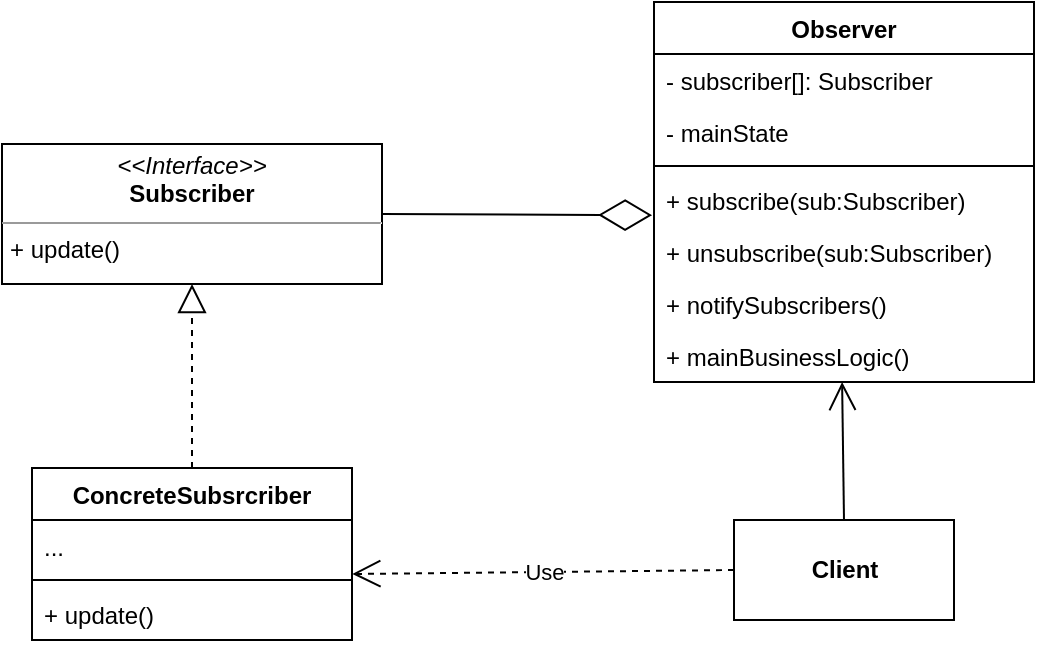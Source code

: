 <mxfile version="20.5.1" type="github">
  <diagram id="1H10OUsN5PXFqD8tMpOQ" name="第 1 页">
    <mxGraphModel dx="1550" dy="859" grid="1" gridSize="10" guides="1" tooltips="1" connect="1" arrows="1" fold="1" page="1" pageScale="1" pageWidth="827" pageHeight="1169" math="0" shadow="0">
      <root>
        <mxCell id="0" />
        <mxCell id="1" parent="0" />
        <mxCell id="m__BaVQpfBo_4JPxNUXP-1" value="Observer" style="swimlane;fontStyle=1;align=center;verticalAlign=top;childLayout=stackLayout;horizontal=1;startSize=26;horizontalStack=0;resizeParent=1;resizeParentMax=0;resizeLast=0;collapsible=1;marginBottom=0;" vertex="1" parent="1">
          <mxGeometry x="456" y="200" width="190" height="190" as="geometry" />
        </mxCell>
        <mxCell id="m__BaVQpfBo_4JPxNUXP-2" value="- subscriber[]: Subscriber" style="text;strokeColor=none;fillColor=none;align=left;verticalAlign=top;spacingLeft=4;spacingRight=4;overflow=hidden;rotatable=0;points=[[0,0.5],[1,0.5]];portConstraint=eastwest;" vertex="1" parent="m__BaVQpfBo_4JPxNUXP-1">
          <mxGeometry y="26" width="190" height="26" as="geometry" />
        </mxCell>
        <mxCell id="m__BaVQpfBo_4JPxNUXP-14" value="- mainState" style="text;strokeColor=none;fillColor=none;align=left;verticalAlign=top;spacingLeft=4;spacingRight=4;overflow=hidden;rotatable=0;points=[[0,0.5],[1,0.5]];portConstraint=eastwest;" vertex="1" parent="m__BaVQpfBo_4JPxNUXP-1">
          <mxGeometry y="52" width="190" height="26" as="geometry" />
        </mxCell>
        <mxCell id="m__BaVQpfBo_4JPxNUXP-3" value="" style="line;strokeWidth=1;fillColor=none;align=left;verticalAlign=middle;spacingTop=-1;spacingLeft=3;spacingRight=3;rotatable=0;labelPosition=right;points=[];portConstraint=eastwest;strokeColor=inherit;" vertex="1" parent="m__BaVQpfBo_4JPxNUXP-1">
          <mxGeometry y="78" width="190" height="8" as="geometry" />
        </mxCell>
        <mxCell id="m__BaVQpfBo_4JPxNUXP-4" value="+ subscribe(sub:Subscriber)" style="text;strokeColor=none;fillColor=none;align=left;verticalAlign=top;spacingLeft=4;spacingRight=4;overflow=hidden;rotatable=0;points=[[0,0.5],[1,0.5]];portConstraint=eastwest;" vertex="1" parent="m__BaVQpfBo_4JPxNUXP-1">
          <mxGeometry y="86" width="190" height="26" as="geometry" />
        </mxCell>
        <mxCell id="m__BaVQpfBo_4JPxNUXP-11" value="+ unsubscribe(sub:Subscriber)" style="text;strokeColor=none;fillColor=none;align=left;verticalAlign=top;spacingLeft=4;spacingRight=4;overflow=hidden;rotatable=0;points=[[0,0.5],[1,0.5]];portConstraint=eastwest;" vertex="1" parent="m__BaVQpfBo_4JPxNUXP-1">
          <mxGeometry y="112" width="190" height="26" as="geometry" />
        </mxCell>
        <mxCell id="m__BaVQpfBo_4JPxNUXP-10" value="+ notifySubscribers()" style="text;strokeColor=none;fillColor=none;align=left;verticalAlign=top;spacingLeft=4;spacingRight=4;overflow=hidden;rotatable=0;points=[[0,0.5],[1,0.5]];portConstraint=eastwest;" vertex="1" parent="m__BaVQpfBo_4JPxNUXP-1">
          <mxGeometry y="138" width="190" height="26" as="geometry" />
        </mxCell>
        <mxCell id="m__BaVQpfBo_4JPxNUXP-15" value="+ mainBusinessLogic()" style="text;strokeColor=none;fillColor=none;align=left;verticalAlign=top;spacingLeft=4;spacingRight=4;overflow=hidden;rotatable=0;points=[[0,0.5],[1,0.5]];portConstraint=eastwest;" vertex="1" parent="m__BaVQpfBo_4JPxNUXP-1">
          <mxGeometry y="164" width="190" height="26" as="geometry" />
        </mxCell>
        <mxCell id="m__BaVQpfBo_4JPxNUXP-5" value="&lt;p style=&quot;margin:0px;margin-top:4px;text-align:center;&quot;&gt;&lt;i&gt;&amp;lt;&amp;lt;Interface&amp;gt;&amp;gt;&lt;/i&gt;&lt;br&gt;&lt;b&gt;Subscriber&lt;/b&gt;&lt;/p&gt;&lt;hr size=&quot;1&quot;&gt;&lt;p style=&quot;margin:0px;margin-left:4px;&quot;&gt;+ update()&lt;br&gt;&lt;/p&gt;" style="verticalAlign=top;align=left;overflow=fill;fontSize=12;fontFamily=Helvetica;html=1;" vertex="1" parent="1">
          <mxGeometry x="130" y="271" width="190" height="70" as="geometry" />
        </mxCell>
        <mxCell id="m__BaVQpfBo_4JPxNUXP-6" value="ConcreteSubsrcriber" style="swimlane;fontStyle=1;align=center;verticalAlign=top;childLayout=stackLayout;horizontal=1;startSize=26;horizontalStack=0;resizeParent=1;resizeParentMax=0;resizeLast=0;collapsible=1;marginBottom=0;" vertex="1" parent="1">
          <mxGeometry x="145" y="433" width="160" height="86" as="geometry" />
        </mxCell>
        <mxCell id="m__BaVQpfBo_4JPxNUXP-7" value="..." style="text;strokeColor=none;fillColor=none;align=left;verticalAlign=top;spacingLeft=4;spacingRight=4;overflow=hidden;rotatable=0;points=[[0,0.5],[1,0.5]];portConstraint=eastwest;" vertex="1" parent="m__BaVQpfBo_4JPxNUXP-6">
          <mxGeometry y="26" width="160" height="26" as="geometry" />
        </mxCell>
        <mxCell id="m__BaVQpfBo_4JPxNUXP-8" value="" style="line;strokeWidth=1;fillColor=none;align=left;verticalAlign=middle;spacingTop=-1;spacingLeft=3;spacingRight=3;rotatable=0;labelPosition=right;points=[];portConstraint=eastwest;strokeColor=inherit;" vertex="1" parent="m__BaVQpfBo_4JPxNUXP-6">
          <mxGeometry y="52" width="160" height="8" as="geometry" />
        </mxCell>
        <mxCell id="m__BaVQpfBo_4JPxNUXP-9" value="+ update()" style="text;strokeColor=none;fillColor=none;align=left;verticalAlign=top;spacingLeft=4;spacingRight=4;overflow=hidden;rotatable=0;points=[[0,0.5],[1,0.5]];portConstraint=eastwest;" vertex="1" parent="m__BaVQpfBo_4JPxNUXP-6">
          <mxGeometry y="60" width="160" height="26" as="geometry" />
        </mxCell>
        <mxCell id="m__BaVQpfBo_4JPxNUXP-12" value="" style="endArrow=block;dashed=1;endFill=0;endSize=12;html=1;rounded=0;exitX=0.5;exitY=0;exitDx=0;exitDy=0;entryX=0.5;entryY=1;entryDx=0;entryDy=0;" edge="1" parent="1" source="m__BaVQpfBo_4JPxNUXP-6" target="m__BaVQpfBo_4JPxNUXP-5">
          <mxGeometry width="160" relative="1" as="geometry">
            <mxPoint x="231" y="381" as="sourcePoint" />
            <mxPoint x="391" y="381" as="targetPoint" />
          </mxGeometry>
        </mxCell>
        <mxCell id="m__BaVQpfBo_4JPxNUXP-13" value="" style="endArrow=diamondThin;endFill=0;endSize=24;html=1;rounded=0;exitX=1;exitY=0.5;exitDx=0;exitDy=0;entryX=-0.005;entryY=0.792;entryDx=0;entryDy=0;entryPerimeter=0;" edge="1" parent="1" source="m__BaVQpfBo_4JPxNUXP-5" target="m__BaVQpfBo_4JPxNUXP-4">
          <mxGeometry width="160" relative="1" as="geometry">
            <mxPoint x="350" y="141" as="sourcePoint" />
            <mxPoint x="510" y="141" as="targetPoint" />
          </mxGeometry>
        </mxCell>
        <mxCell id="m__BaVQpfBo_4JPxNUXP-16" value="Client" style="html=1;fontStyle=1" vertex="1" parent="1">
          <mxGeometry x="496" y="459" width="110" height="50" as="geometry" />
        </mxCell>
        <mxCell id="m__BaVQpfBo_4JPxNUXP-17" value="Use" style="endArrow=open;endSize=12;dashed=1;html=1;rounded=0;exitX=0;exitY=0.5;exitDx=0;exitDy=0;entryX=1.001;entryY=1.038;entryDx=0;entryDy=0;entryPerimeter=0;" edge="1" parent="1" source="m__BaVQpfBo_4JPxNUXP-16" target="m__BaVQpfBo_4JPxNUXP-7">
          <mxGeometry width="160" relative="1" as="geometry">
            <mxPoint x="406" y="555" as="sourcePoint" />
            <mxPoint x="566" y="555" as="targetPoint" />
          </mxGeometry>
        </mxCell>
        <mxCell id="m__BaVQpfBo_4JPxNUXP-18" value="" style="endArrow=open;endFill=1;endSize=12;html=1;rounded=0;exitX=0.5;exitY=0;exitDx=0;exitDy=0;entryX=0.495;entryY=1;entryDx=0;entryDy=0;entryPerimeter=0;" edge="1" parent="1" source="m__BaVQpfBo_4JPxNUXP-16" target="m__BaVQpfBo_4JPxNUXP-15">
          <mxGeometry width="160" relative="1" as="geometry">
            <mxPoint x="666" y="425" as="sourcePoint" />
            <mxPoint x="826" y="425" as="targetPoint" />
          </mxGeometry>
        </mxCell>
      </root>
    </mxGraphModel>
  </diagram>
</mxfile>
